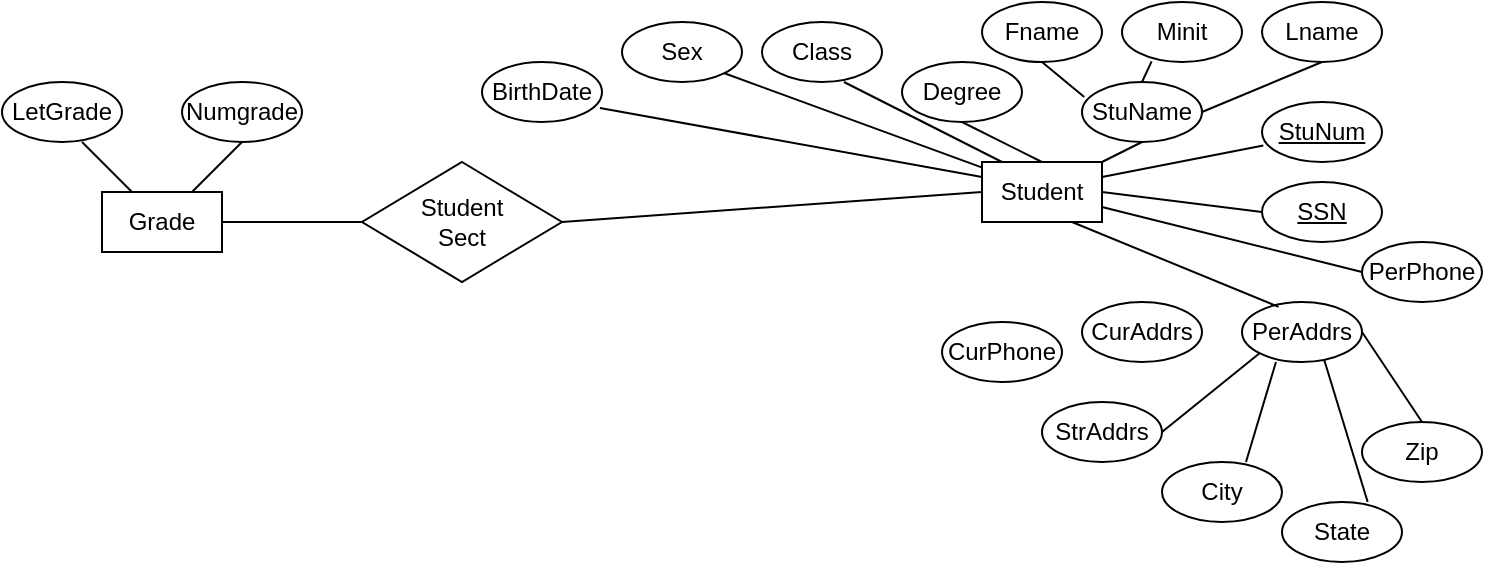 <mxfile version="15.7.0" type="github">
  <diagram id="yNi6DCnCz7qzeodKTW-R" name="Page-1">
    <mxGraphModel dx="723" dy="403" grid="1" gridSize="10" guides="1" tooltips="1" connect="1" arrows="1" fold="1" page="1" pageScale="1" pageWidth="850" pageHeight="1100" math="0" shadow="0">
      <root>
        <mxCell id="0" />
        <mxCell id="1" parent="0" />
        <mxCell id="plEthOUe4FFqPLolzGk9-2" value="Student" style="rounded=0;whiteSpace=wrap;html=1;fontSize=12;spacing=2;" vertex="1" parent="1">
          <mxGeometry x="550" y="110" width="60" height="30" as="geometry" />
        </mxCell>
        <mxCell id="plEthOUe4FFqPLolzGk9-3" value="StuName" style="ellipse;whiteSpace=wrap;html=1;fontSize=12;spacing=2;" vertex="1" parent="1">
          <mxGeometry x="600" y="70" width="60" height="30" as="geometry" />
        </mxCell>
        <mxCell id="plEthOUe4FFqPLolzGk9-4" value="" style="endArrow=none;html=1;rounded=0;fontSize=12;spacing=2;" edge="1" parent="1">
          <mxGeometry width="50" height="50" relative="1" as="geometry">
            <mxPoint x="610" y="110" as="sourcePoint" />
            <mxPoint x="630" y="100" as="targetPoint" />
            <Array as="points" />
          </mxGeometry>
        </mxCell>
        <mxCell id="plEthOUe4FFqPLolzGk9-5" value="Fname" style="ellipse;whiteSpace=wrap;html=1;fontSize=12;spacing=2;" vertex="1" parent="1">
          <mxGeometry x="550" y="30" width="60" height="30" as="geometry" />
        </mxCell>
        <mxCell id="plEthOUe4FFqPLolzGk9-6" value="Minit" style="ellipse;whiteSpace=wrap;html=1;fontSize=12;spacing=2;" vertex="1" parent="1">
          <mxGeometry x="620" y="30" width="60" height="30" as="geometry" />
        </mxCell>
        <mxCell id="plEthOUe4FFqPLolzGk9-7" value="Lname" style="ellipse;whiteSpace=wrap;html=1;fontSize=12;spacing=2;" vertex="1" parent="1">
          <mxGeometry x="690" y="30" width="60" height="30" as="geometry" />
        </mxCell>
        <mxCell id="plEthOUe4FFqPLolzGk9-9" value="" style="endArrow=none;html=1;rounded=0;entryX=0.5;entryY=1;entryDx=0;entryDy=0;exitX=1;exitY=0.5;exitDx=0;exitDy=0;fontSize=12;spacing=2;" edge="1" parent="1" source="plEthOUe4FFqPLolzGk9-3" target="plEthOUe4FFqPLolzGk9-7">
          <mxGeometry width="50" height="50" relative="1" as="geometry">
            <mxPoint x="690" y="120" as="sourcePoint" />
            <mxPoint x="740" y="70" as="targetPoint" />
          </mxGeometry>
        </mxCell>
        <mxCell id="plEthOUe4FFqPLolzGk9-10" value="" style="endArrow=none;html=1;rounded=0;entryX=0.247;entryY=0.989;entryDx=0;entryDy=0;entryPerimeter=0;exitX=0.5;exitY=0;exitDx=0;exitDy=0;fontSize=12;spacing=2;" edge="1" parent="1" source="plEthOUe4FFqPLolzGk9-3" target="plEthOUe4FFqPLolzGk9-6">
          <mxGeometry width="50" height="50" relative="1" as="geometry">
            <mxPoint x="530" y="110" as="sourcePoint" />
            <mxPoint x="580" y="60" as="targetPoint" />
          </mxGeometry>
        </mxCell>
        <mxCell id="plEthOUe4FFqPLolzGk9-11" value="" style="endArrow=none;html=1;rounded=0;entryX=0.5;entryY=1;entryDx=0;entryDy=0;exitX=0.019;exitY=0.25;exitDx=0;exitDy=0;exitPerimeter=0;fontSize=12;spacing=2;" edge="1" parent="1" source="plEthOUe4FFqPLolzGk9-3" target="plEthOUe4FFqPLolzGk9-5">
          <mxGeometry width="50" height="50" relative="1" as="geometry">
            <mxPoint x="530" y="120" as="sourcePoint" />
            <mxPoint x="580" y="70" as="targetPoint" />
            <Array as="points" />
          </mxGeometry>
        </mxCell>
        <mxCell id="plEthOUe4FFqPLolzGk9-12" value="PerAddrs" style="ellipse;whiteSpace=wrap;html=1;fontSize=12;spacing=2;" vertex="1" parent="1">
          <mxGeometry x="680" y="180" width="60" height="30" as="geometry" />
        </mxCell>
        <mxCell id="plEthOUe4FFqPLolzGk9-13" value="City" style="ellipse;whiteSpace=wrap;html=1;fontSize=12;spacing=2;" vertex="1" parent="1">
          <mxGeometry x="640" y="260" width="60" height="30" as="geometry" />
        </mxCell>
        <mxCell id="plEthOUe4FFqPLolzGk9-14" value="State" style="ellipse;whiteSpace=wrap;html=1;fontSize=12;spacing=2;" vertex="1" parent="1">
          <mxGeometry x="700" y="280" width="60" height="30" as="geometry" />
        </mxCell>
        <mxCell id="plEthOUe4FFqPLolzGk9-15" value="Zip" style="ellipse;whiteSpace=wrap;html=1;fontSize=12;spacing=2;" vertex="1" parent="1">
          <mxGeometry x="740" y="240" width="60" height="30" as="geometry" />
        </mxCell>
        <mxCell id="plEthOUe4FFqPLolzGk9-16" value="" style="endArrow=none;html=1;rounded=0;entryX=0.5;entryY=0;entryDx=0;entryDy=0;exitX=1;exitY=0.5;exitDx=0;exitDy=0;fontSize=12;spacing=2;" edge="1" parent="1" source="plEthOUe4FFqPLolzGk9-12" target="plEthOUe4FFqPLolzGk9-15">
          <mxGeometry width="50" height="50" relative="1" as="geometry">
            <mxPoint x="680" y="290" as="sourcePoint" />
            <mxPoint x="730" y="240" as="targetPoint" />
          </mxGeometry>
        </mxCell>
        <mxCell id="plEthOUe4FFqPLolzGk9-17" value="" style="endArrow=none;html=1;rounded=0;entryX=0.714;entryY=0;entryDx=0;entryDy=0;entryPerimeter=0;exitX=0.686;exitY=0.972;exitDx=0;exitDy=0;exitPerimeter=0;fontSize=12;spacing=2;" edge="1" parent="1" source="plEthOUe4FFqPLolzGk9-12" target="plEthOUe4FFqPLolzGk9-14">
          <mxGeometry width="50" height="50" relative="1" as="geometry">
            <mxPoint x="520" y="280" as="sourcePoint" />
            <mxPoint x="570" y="230" as="targetPoint" />
          </mxGeometry>
        </mxCell>
        <mxCell id="plEthOUe4FFqPLolzGk9-18" value="" style="endArrow=none;html=1;rounded=0;entryX=0.7;entryY=0;entryDx=0;entryDy=0;exitX=0.283;exitY=1;exitDx=0;exitDy=0;exitPerimeter=0;entryPerimeter=0;fontSize=12;spacing=2;" edge="1" parent="1" source="plEthOUe4FFqPLolzGk9-12" target="plEthOUe4FFqPLolzGk9-13">
          <mxGeometry width="50" height="50" relative="1" as="geometry">
            <mxPoint x="520" y="290" as="sourcePoint" />
            <mxPoint x="570" y="240" as="targetPoint" />
            <Array as="points" />
          </mxGeometry>
        </mxCell>
        <mxCell id="plEthOUe4FFqPLolzGk9-19" value="StrAddrs" style="ellipse;whiteSpace=wrap;html=1;fontSize=12;spacing=2;" vertex="1" parent="1">
          <mxGeometry x="580" y="230" width="60" height="30" as="geometry" />
        </mxCell>
        <mxCell id="plEthOUe4FFqPLolzGk9-20" value="" style="endArrow=none;html=1;rounded=0;entryX=0;entryY=1;entryDx=0;entryDy=0;exitX=1;exitY=0.5;exitDx=0;exitDy=0;fontSize=12;spacing=2;" edge="1" parent="1" source="plEthOUe4FFqPLolzGk9-19" target="plEthOUe4FFqPLolzGk9-12">
          <mxGeometry width="50" height="50" relative="1" as="geometry">
            <mxPoint x="430" y="220" as="sourcePoint" />
            <mxPoint x="480" y="170" as="targetPoint" />
          </mxGeometry>
        </mxCell>
        <mxCell id="plEthOUe4FFqPLolzGk9-21" value="" style="endArrow=none;html=1;rounded=0;entryX=0.75;entryY=1;entryDx=0;entryDy=0;exitX=0.305;exitY=0.081;exitDx=0;exitDy=0;exitPerimeter=0;fontSize=12;spacing=2;" edge="1" parent="1" source="plEthOUe4FFqPLolzGk9-12" target="plEthOUe4FFqPLolzGk9-2">
          <mxGeometry width="50" height="50" relative="1" as="geometry">
            <mxPoint x="640" y="170" as="sourcePoint" />
            <mxPoint x="690" y="120" as="targetPoint" />
          </mxGeometry>
        </mxCell>
        <mxCell id="plEthOUe4FFqPLolzGk9-23" value="StuNum" style="ellipse;whiteSpace=wrap;html=1;fontStyle=4;fontSize=12;spacing=2;" vertex="1" parent="1">
          <mxGeometry x="690" y="80" width="60" height="30" as="geometry" />
        </mxCell>
        <mxCell id="plEthOUe4FFqPLolzGk9-24" value="SSN" style="ellipse;whiteSpace=wrap;html=1;fontStyle=4;fontSize=12;spacing=2;" vertex="1" parent="1">
          <mxGeometry x="690" y="120" width="60" height="30" as="geometry" />
        </mxCell>
        <mxCell id="plEthOUe4FFqPLolzGk9-25" value="" style="endArrow=none;html=1;rounded=0;entryX=0.011;entryY=0.724;entryDx=0;entryDy=0;entryPerimeter=0;exitX=1;exitY=0.25;exitDx=0;exitDy=0;fontSize=12;spacing=2;" edge="1" parent="1" source="plEthOUe4FFqPLolzGk9-2" target="plEthOUe4FFqPLolzGk9-23">
          <mxGeometry width="50" height="50" relative="1" as="geometry">
            <mxPoint x="630" y="160" as="sourcePoint" />
            <mxPoint x="680" y="110" as="targetPoint" />
          </mxGeometry>
        </mxCell>
        <mxCell id="plEthOUe4FFqPLolzGk9-26" value="" style="endArrow=none;html=1;rounded=0;entryX=0;entryY=0.5;entryDx=0;entryDy=0;exitX=1;exitY=0.5;exitDx=0;exitDy=0;fontSize=12;spacing=2;" edge="1" parent="1" source="plEthOUe4FFqPLolzGk9-2" target="plEthOUe4FFqPLolzGk9-24">
          <mxGeometry width="50" height="50" relative="1" as="geometry">
            <mxPoint x="620" y="127.5" as="sourcePoint" />
            <mxPoint x="700.66" y="111.72" as="targetPoint" />
          </mxGeometry>
        </mxCell>
        <mxCell id="plEthOUe4FFqPLolzGk9-27" value="Grade" style="rounded=0;whiteSpace=wrap;html=1;fontSize=12;spacing=2;" vertex="1" parent="1">
          <mxGeometry x="110" y="125" width="60" height="30" as="geometry" />
        </mxCell>
        <mxCell id="plEthOUe4FFqPLolzGk9-28" value="Sex" style="ellipse;whiteSpace=wrap;html=1;fontSize=12;spacing=2;" vertex="1" parent="1">
          <mxGeometry x="370" y="40" width="60" height="30" as="geometry" />
        </mxCell>
        <mxCell id="plEthOUe4FFqPLolzGk9-29" value="Class" style="ellipse;whiteSpace=wrap;html=1;fontSize=12;spacing=2;" vertex="1" parent="1">
          <mxGeometry x="440" y="40" width="60" height="30" as="geometry" />
        </mxCell>
        <mxCell id="plEthOUe4FFqPLolzGk9-30" value="Degree" style="ellipse;whiteSpace=wrap;html=1;fontSize=12;spacing=2;" vertex="1" parent="1">
          <mxGeometry x="510" y="60" width="60" height="30" as="geometry" />
        </mxCell>
        <mxCell id="plEthOUe4FFqPLolzGk9-31" value="CurAddrs" style="ellipse;whiteSpace=wrap;html=1;fontSize=12;spacing=2;" vertex="1" parent="1">
          <mxGeometry x="600" y="180" width="60" height="30" as="geometry" />
        </mxCell>
        <mxCell id="plEthOUe4FFqPLolzGk9-32" value="CurPhone" style="ellipse;whiteSpace=wrap;html=1;fontSize=12;spacing=2;" vertex="1" parent="1">
          <mxGeometry x="530" y="190" width="60" height="30" as="geometry" />
        </mxCell>
        <mxCell id="plEthOUe4FFqPLolzGk9-33" value="PerPhone" style="ellipse;whiteSpace=wrap;html=1;fontSize=12;spacing=2;" vertex="1" parent="1">
          <mxGeometry x="740" y="150" width="60" height="30" as="geometry" />
        </mxCell>
        <mxCell id="plEthOUe4FFqPLolzGk9-34" value="" style="endArrow=none;html=1;rounded=0;fontSize=12;entryX=0;entryY=0.5;entryDx=0;entryDy=0;exitX=1;exitY=0.75;exitDx=0;exitDy=0;" edge="1" parent="1" source="plEthOUe4FFqPLolzGk9-2" target="plEthOUe4FFqPLolzGk9-33">
          <mxGeometry width="50" height="50" relative="1" as="geometry">
            <mxPoint x="420" y="190" as="sourcePoint" />
            <mxPoint x="470" y="140" as="targetPoint" />
          </mxGeometry>
        </mxCell>
        <mxCell id="plEthOUe4FFqPLolzGk9-35" value="BirthDate" style="ellipse;whiteSpace=wrap;html=1;fontSize=12;spacing=2;" vertex="1" parent="1">
          <mxGeometry x="300" y="60" width="60" height="30" as="geometry" />
        </mxCell>
        <mxCell id="plEthOUe4FFqPLolzGk9-36" value="" style="endArrow=none;html=1;rounded=0;fontSize=12;entryX=0.5;entryY=1;entryDx=0;entryDy=0;exitX=0.5;exitY=0;exitDx=0;exitDy=0;" edge="1" parent="1" source="plEthOUe4FFqPLolzGk9-2" target="plEthOUe4FFqPLolzGk9-30">
          <mxGeometry width="50" height="50" relative="1" as="geometry">
            <mxPoint x="480" y="160" as="sourcePoint" />
            <mxPoint x="530" y="110" as="targetPoint" />
          </mxGeometry>
        </mxCell>
        <mxCell id="plEthOUe4FFqPLolzGk9-37" value="" style="endArrow=none;html=1;rounded=0;fontSize=12;entryX=0.683;entryY=1;entryDx=0;entryDy=0;entryPerimeter=0;exitX=0.167;exitY=0;exitDx=0;exitDy=0;exitPerimeter=0;" edge="1" parent="1" source="plEthOUe4FFqPLolzGk9-2" target="plEthOUe4FFqPLolzGk9-29">
          <mxGeometry width="50" height="50" relative="1" as="geometry">
            <mxPoint x="450" y="130" as="sourcePoint" />
            <mxPoint x="500" y="80" as="targetPoint" />
          </mxGeometry>
        </mxCell>
        <mxCell id="plEthOUe4FFqPLolzGk9-38" value="" style="endArrow=none;html=1;rounded=0;fontSize=12;entryX=1;entryY=1;entryDx=0;entryDy=0;exitX=-0.003;exitY=0.089;exitDx=0;exitDy=0;exitPerimeter=0;" edge="1" parent="1" source="plEthOUe4FFqPLolzGk9-2" target="plEthOUe4FFqPLolzGk9-28">
          <mxGeometry width="50" height="50" relative="1" as="geometry">
            <mxPoint x="430" y="120" as="sourcePoint" />
            <mxPoint x="480" y="70" as="targetPoint" />
          </mxGeometry>
        </mxCell>
        <mxCell id="plEthOUe4FFqPLolzGk9-39" value="" style="endArrow=none;html=1;rounded=0;fontSize=12;entryX=0.983;entryY=0.767;entryDx=0;entryDy=0;entryPerimeter=0;exitX=0;exitY=0.25;exitDx=0;exitDy=0;" edge="1" parent="1" source="plEthOUe4FFqPLolzGk9-2" target="plEthOUe4FFqPLolzGk9-35">
          <mxGeometry width="50" height="50" relative="1" as="geometry">
            <mxPoint x="380" y="130" as="sourcePoint" />
            <mxPoint x="430" y="80" as="targetPoint" />
          </mxGeometry>
        </mxCell>
        <mxCell id="plEthOUe4FFqPLolzGk9-40" value="Student&lt;br&gt;Sect" style="rhombus;whiteSpace=wrap;html=1;fontSize=12;" vertex="1" parent="1">
          <mxGeometry x="240" y="110" width="100" height="60" as="geometry" />
        </mxCell>
        <mxCell id="plEthOUe4FFqPLolzGk9-41" value="" style="endArrow=none;html=1;rounded=0;fontSize=12;exitX=1;exitY=0.5;exitDx=0;exitDy=0;entryX=0;entryY=0.5;entryDx=0;entryDy=0;" edge="1" parent="1" source="plEthOUe4FFqPLolzGk9-40" target="plEthOUe4FFqPLolzGk9-2">
          <mxGeometry width="50" height="50" relative="1" as="geometry">
            <mxPoint x="470" y="180" as="sourcePoint" />
            <mxPoint x="520" y="130" as="targetPoint" />
          </mxGeometry>
        </mxCell>
        <mxCell id="plEthOUe4FFqPLolzGk9-42" value="" style="endArrow=none;html=1;rounded=0;fontSize=12;entryX=0;entryY=0.5;entryDx=0;entryDy=0;exitX=1;exitY=0.5;exitDx=0;exitDy=0;" edge="1" parent="1" source="plEthOUe4FFqPLolzGk9-27" target="plEthOUe4FFqPLolzGk9-40">
          <mxGeometry width="50" height="50" relative="1" as="geometry">
            <mxPoint x="140" y="170" as="sourcePoint" />
            <mxPoint x="190" y="120" as="targetPoint" />
          </mxGeometry>
        </mxCell>
        <mxCell id="plEthOUe4FFqPLolzGk9-43" value="LetGrade" style="ellipse;whiteSpace=wrap;html=1;fontSize=12;spacing=2;" vertex="1" parent="1">
          <mxGeometry x="60" y="70" width="60" height="30" as="geometry" />
        </mxCell>
        <mxCell id="plEthOUe4FFqPLolzGk9-44" value="Numgrade" style="ellipse;whiteSpace=wrap;html=1;fontSize=12;spacing=2;" vertex="1" parent="1">
          <mxGeometry x="150" y="70" width="60" height="30" as="geometry" />
        </mxCell>
        <mxCell id="plEthOUe4FFqPLolzGk9-45" value="" style="endArrow=none;html=1;rounded=0;fontSize=12;entryX=0.667;entryY=1;entryDx=0;entryDy=0;entryPerimeter=0;exitX=0.25;exitY=0;exitDx=0;exitDy=0;" edge="1" parent="1" source="plEthOUe4FFqPLolzGk9-27" target="plEthOUe4FFqPLolzGk9-43">
          <mxGeometry width="50" height="50" relative="1" as="geometry">
            <mxPoint x="30" y="170" as="sourcePoint" />
            <mxPoint x="80" y="120" as="targetPoint" />
          </mxGeometry>
        </mxCell>
        <mxCell id="plEthOUe4FFqPLolzGk9-46" value="" style="endArrow=none;html=1;rounded=0;fontSize=12;entryX=0.5;entryY=1;entryDx=0;entryDy=0;exitX=0.75;exitY=0;exitDx=0;exitDy=0;" edge="1" parent="1" source="plEthOUe4FFqPLolzGk9-27" target="plEthOUe4FFqPLolzGk9-44">
          <mxGeometry width="50" height="50" relative="1" as="geometry">
            <mxPoint x="95.0" y="135" as="sourcePoint" />
            <mxPoint x="70.02" y="110" as="targetPoint" />
          </mxGeometry>
        </mxCell>
      </root>
    </mxGraphModel>
  </diagram>
</mxfile>

